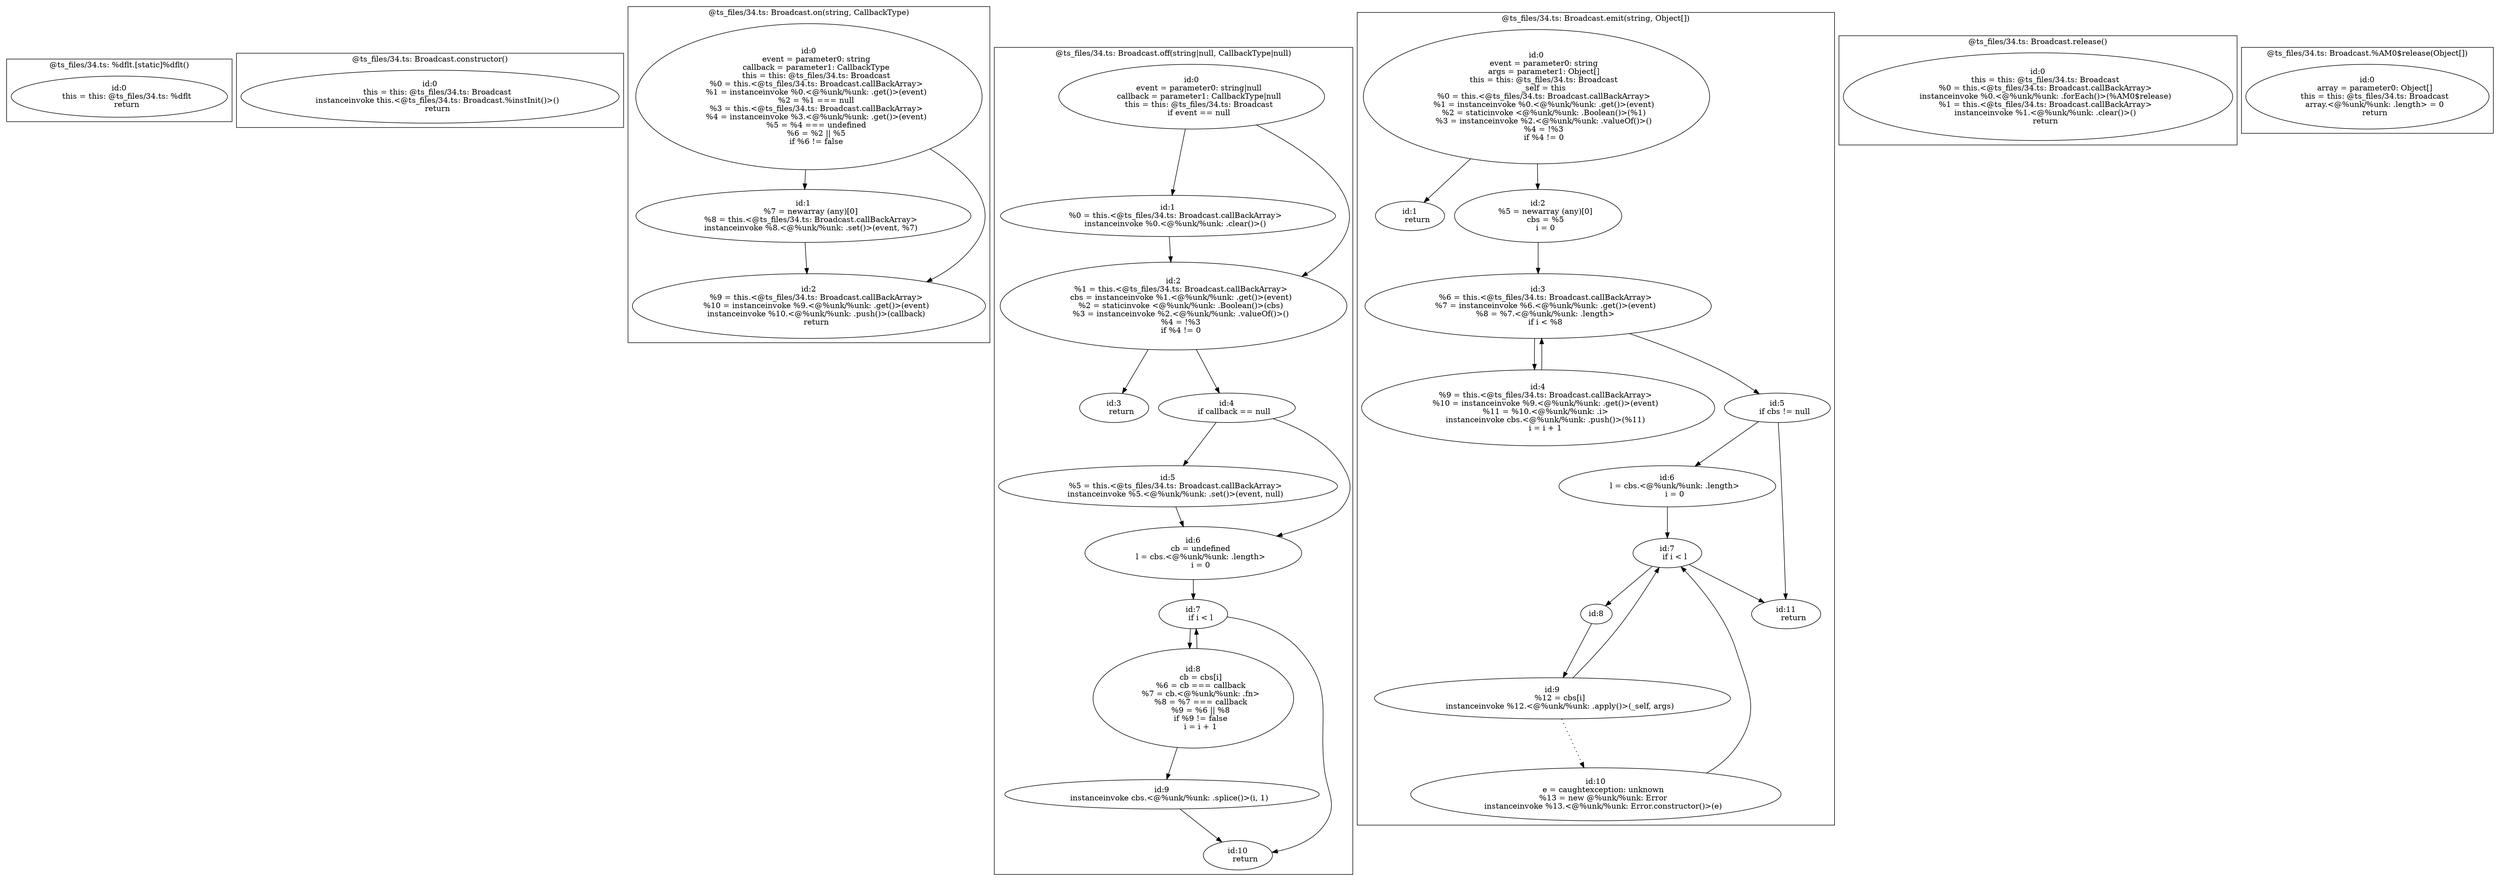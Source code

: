 digraph "34.ts" {
subgraph "cluster_@ts_files/34.ts: %dflt.[static]%dflt()" {
  label="@ts_files/34.ts: %dflt.[static]%dflt()";
  Node33230 [label="id:0
      this = this: @ts_files/34.ts: %dflt
      return"];
}
subgraph "cluster_@ts_files/34.ts: Broadcast.constructor()" {
  label="@ts_files/34.ts: Broadcast.constructor()";
  Node37020 [label="id:0
      this = this: @ts_files/34.ts: Broadcast
      instanceinvoke this.<@ts_files/34.ts: Broadcast.%instInit()>()
      return"];
}
subgraph "cluster_@ts_files/34.ts: Broadcast.on(string, CallbackType)" {
  label="@ts_files/34.ts: Broadcast.on(string, CallbackType)";
  Node46390 [label="id:0
      event = parameter0: string
      callback = parameter1: CallbackType
      this = this: @ts_files/34.ts: Broadcast
      %0 = this.<@ts_files/34.ts: Broadcast.callBackArray>
      %1 = instanceinvoke %0.<@%unk/%unk: .get()>(event)
      %2 = %1 === null
      %3 = this.<@ts_files/34.ts: Broadcast.callBackArray>
      %4 = instanceinvoke %3.<@%unk/%unk: .get()>(event)
      %5 = %4 === undefined
      %6 = %2 || %5
      if %6 != false"];
  Node46391 [label="id:1
      %7 = newarray (any)[0]
      %8 = this.<@ts_files/34.ts: Broadcast.callBackArray>
      instanceinvoke %8.<@%unk/%unk: .set()>(event, %7)"];
  Node46392 [label="id:2
      %9 = this.<@ts_files/34.ts: Broadcast.callBackArray>
      %10 = instanceinvoke %9.<@%unk/%unk: .get()>(event)
      instanceinvoke %10.<@%unk/%unk: .push()>(callback)
      return"];
  Node46390 -> Node46391;
  Node46390 -> Node46392;
  Node46391 -> Node46392;
}
subgraph "cluster_@ts_files/34.ts: Broadcast.off(string|null, CallbackType|null)" {
  label="@ts_files/34.ts: Broadcast.off(string|null, CallbackType|null)";
  Node58670 [label="id:0
      event = parameter0: string|null
      callback = parameter1: CallbackType|null
      this = this: @ts_files/34.ts: Broadcast
      if event == null"];
  Node58671 [label="id:1
      %0 = this.<@ts_files/34.ts: Broadcast.callBackArray>
      instanceinvoke %0.<@%unk/%unk: .clear()>()"];
  Node58672 [label="id:2
      %1 = this.<@ts_files/34.ts: Broadcast.callBackArray>
      cbs = instanceinvoke %1.<@%unk/%unk: .get()>(event)
      %2 = staticinvoke <@%unk/%unk: .Boolean()>(cbs)
      %3 = instanceinvoke %2.<@%unk/%unk: .valueOf()>()
      %4 = !%3
      if %4 != 0"];
  Node58673 [label="id:3
      return"];
  Node58674 [label="id:4
      if callback == null"];
  Node58675 [label="id:5
      %5 = this.<@ts_files/34.ts: Broadcast.callBackArray>
      instanceinvoke %5.<@%unk/%unk: .set()>(event, null)"];
  Node58676 [label="id:6
      cb = undefined
      l = cbs.<@%unk/%unk: .length>
      i = 0"];
  Node58677 [label="id:7
      if i < l"];
  Node58678 [label="id:8
      cb = cbs[i]
      %6 = cb === callback
      %7 = cb.<@%unk/%unk: .fn>
      %8 = %7 === callback
      %9 = %6 || %8
      if %9 != false
      i = i + 1"];
  Node58679 [label="id:9
      instanceinvoke cbs.<@%unk/%unk: .splice()>(i, 1)"];
  Node586710 [label="id:10
      return"];
  Node58670 -> Node58671;
  Node58670 -> Node58672;
  Node58671 -> Node58672;
  Node58672 -> Node58673;
  Node58672 -> Node58674;
  Node58674 -> Node58675;
  Node58674 -> Node58676;
  Node58675 -> Node58676;
  Node58676 -> Node58677;
  Node58677 -> Node58678;
  Node58677 -> Node586710;
  Node58678 -> Node58679;
  Node58678 -> Node58677;
  Node58679 -> Node586710;
}
subgraph "cluster_@ts_files/34.ts: Broadcast.emit(string, Object[])" {
  label="@ts_files/34.ts: Broadcast.emit(string, Object[])";
  Node44330 [label="id:0
      event = parameter0: string
      args = parameter1: Object[]
      this = this: @ts_files/34.ts: Broadcast
      _self = this
      %0 = this.<@ts_files/34.ts: Broadcast.callBackArray>
      %1 = instanceinvoke %0.<@%unk/%unk: .get()>(event)
      %2 = staticinvoke <@%unk/%unk: .Boolean()>(%1)
      %3 = instanceinvoke %2.<@%unk/%unk: .valueOf()>()
      %4 = !%3
      if %4 != 0"];
  Node44331 [label="id:1
      return"];
  Node44332 [label="id:2
      %5 = newarray (any)[0]
      cbs = %5
      i = 0"];
  Node44333 [label="id:3
      %6 = this.<@ts_files/34.ts: Broadcast.callBackArray>
      %7 = instanceinvoke %6.<@%unk/%unk: .get()>(event)
      %8 = %7.<@%unk/%unk: .length>
      if i < %8"];
  Node44334 [label="id:4
      %9 = this.<@ts_files/34.ts: Broadcast.callBackArray>
      %10 = instanceinvoke %9.<@%unk/%unk: .get()>(event)
      %11 = %10.<@%unk/%unk: .i>
      instanceinvoke cbs.<@%unk/%unk: .push()>(%11)
      i = i + 1"];
  Node44335 [label="id:5
      if cbs != null"];
  Node44336 [label="id:6
      l = cbs.<@%unk/%unk: .length>
      i = 0"];
  Node44337 [label="id:7
      if i < l"];
  Node44338 [label="id:8"];
  Node44339 [label="id:9
      %12 = cbs[i]
      instanceinvoke %12.<@%unk/%unk: .apply()>(_self, args)"];
  Node443310 [label="id:10
      e = caughtexception: unknown
      %13 = new @%unk/%unk: Error
      instanceinvoke %13.<@%unk/%unk: Error.constructor()>(e)"];
  Node443311 [label="id:11
      return"];
  Node44330 -> Node44331;
  Node44330 -> Node44332;
  Node44332 -> Node44333;
  Node44333 -> Node44334;
  Node44333 -> Node44335;
  Node44334 -> Node44333;
  Node44335 -> Node44336;
  Node44335 -> Node443311;
  Node44336 -> Node44337;
  Node44337 -> Node44338;
  Node44337 -> Node443311;
  Node44338 -> Node44339;
  Node44339 -> Node44337;
  Node44339 -> Node443310[style="dotted"];
  Node443310 -> Node44337;
}
subgraph "cluster_@ts_files/34.ts: Broadcast.release()" {
  label="@ts_files/34.ts: Broadcast.release()";
  Node32170 [label="id:0
      this = this: @ts_files/34.ts: Broadcast
      %0 = this.<@ts_files/34.ts: Broadcast.callBackArray>
      instanceinvoke %0.<@%unk/%unk: .forEach()>(%AM0$release)
      %1 = this.<@ts_files/34.ts: Broadcast.callBackArray>
      instanceinvoke %1.<@%unk/%unk: .clear()>()
      return"];
}
subgraph "cluster_@ts_files/34.ts: Broadcast.%AM0$release(Object[])" {
  label="@ts_files/34.ts: Broadcast.%AM0$release(Object[])";
  Node42630 [label="id:0
      array = parameter0: Object[]
      this = this: @ts_files/34.ts: Broadcast
      array.<@%unk/%unk: .length> = 0
      return"];
}
}
